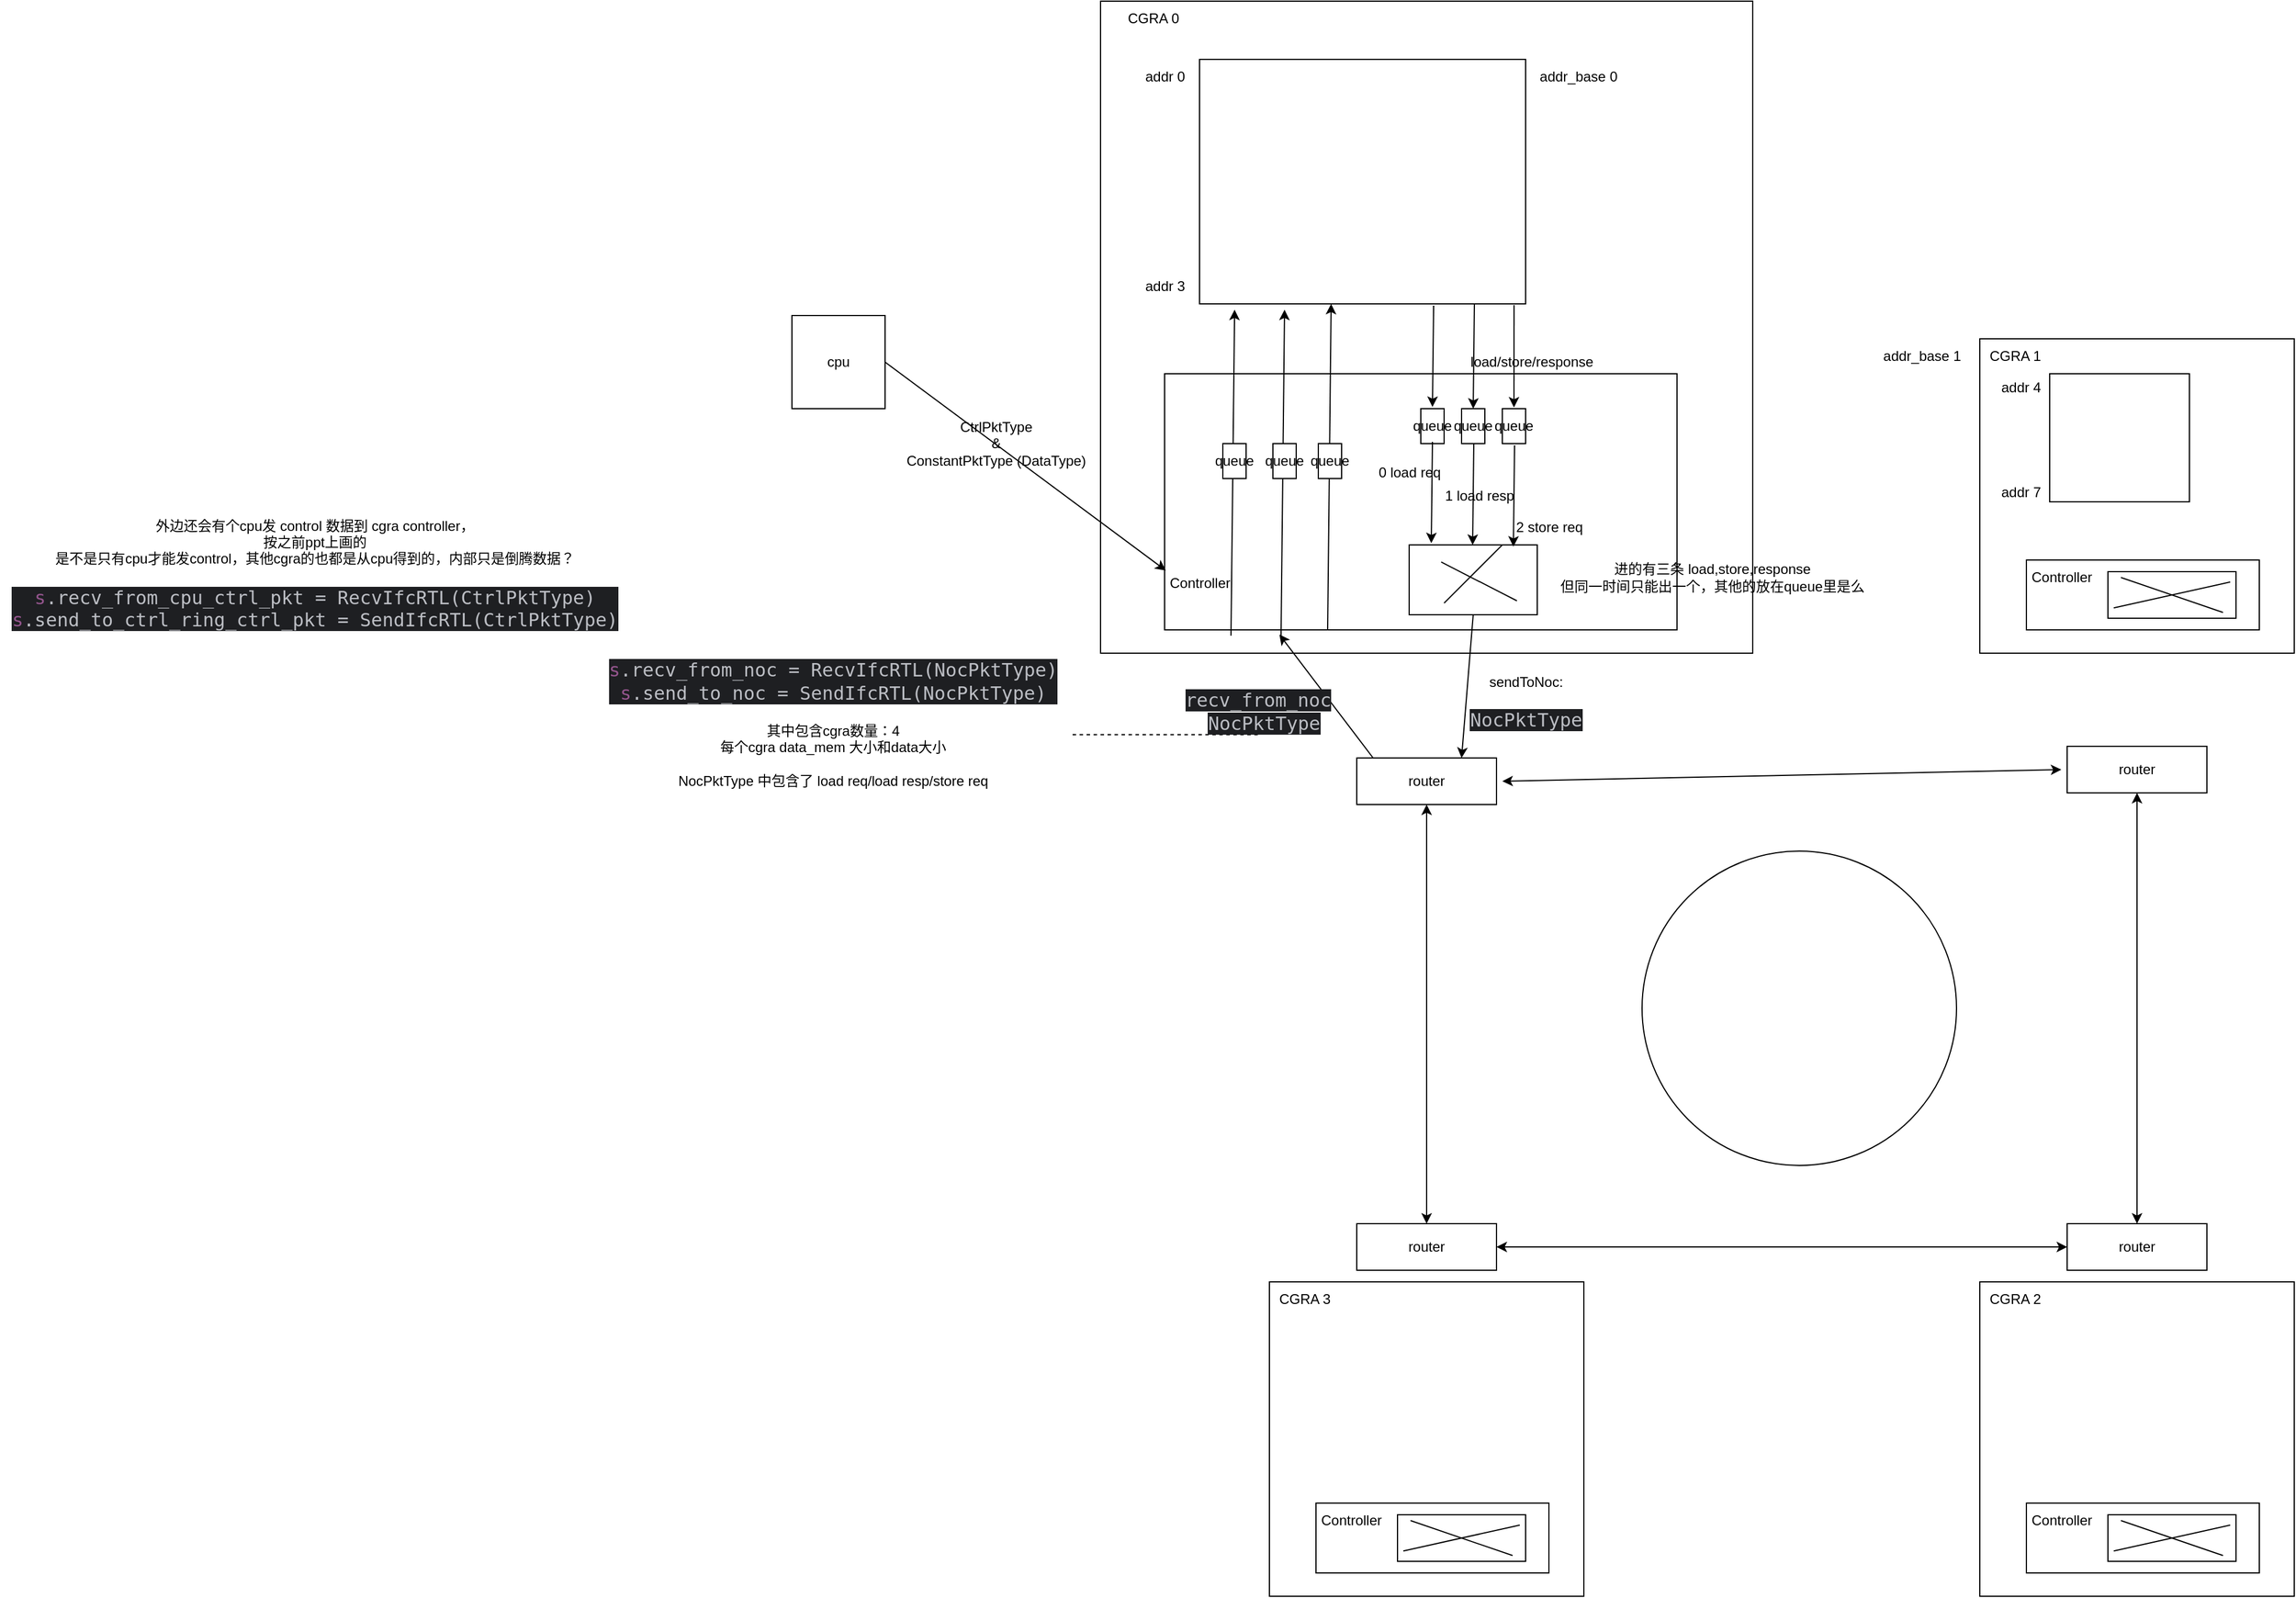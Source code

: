 <mxfile version="26.0.3" pages="2">
  <diagram name="controller" id="VpWSvW2l7L_-CEzoaIcI">
    <mxGraphModel dx="2846" dy="1852" grid="1" gridSize="10" guides="1" tooltips="1" connect="1" arrows="1" fold="1" page="1" pageScale="1" pageWidth="850" pageHeight="1100" math="0" shadow="0">
      <root>
        <mxCell id="0" />
        <mxCell id="1" parent="0" />
        <mxCell id="fYQnpqD2fFowSUXN5NI7-50" value="" style="rounded=0;whiteSpace=wrap;html=1;" parent="1" vertex="1">
          <mxGeometry x="-115" y="-310" width="560" height="560" as="geometry" />
        </mxCell>
        <mxCell id="fYQnpqD2fFowSUXN5NI7-2" value="" style="ellipse;whiteSpace=wrap;html=1;aspect=fixed;" parent="1" vertex="1">
          <mxGeometry x="350" y="420" width="270" height="270" as="geometry" />
        </mxCell>
        <mxCell id="fYQnpqD2fFowSUXN5NI7-4" value="" style="rounded=0;whiteSpace=wrap;html=1;movable=1;resizable=1;rotatable=1;deletable=1;editable=1;locked=0;connectable=1;" parent="1" vertex="1">
          <mxGeometry x="-60" y="10" width="440" height="220" as="geometry" />
        </mxCell>
        <mxCell id="fYQnpqD2fFowSUXN5NI7-5" value="CGRA 0" style="text;html=1;align=center;verticalAlign=middle;resizable=0;points=[];autosize=1;strokeColor=none;fillColor=none;" parent="1" vertex="1">
          <mxGeometry x="-105" y="-310" width="70" height="30" as="geometry" />
        </mxCell>
        <mxCell id="fYQnpqD2fFowSUXN5NI7-6" value="&lt;div&gt;Controller&lt;/div&gt;" style="text;html=1;align=center;verticalAlign=middle;resizable=0;points=[];autosize=1;strokeColor=none;fillColor=none;" parent="1" vertex="1">
          <mxGeometry x="-70" y="175" width="80" height="30" as="geometry" />
        </mxCell>
        <mxCell id="fYQnpqD2fFowSUXN5NI7-11" value="" style="whiteSpace=wrap;html=1;aspect=fixed;" parent="1" vertex="1">
          <mxGeometry x="640" y="-20" width="270" height="270" as="geometry" />
        </mxCell>
        <mxCell id="fYQnpqD2fFowSUXN5NI7-12" value="" style="rounded=0;whiteSpace=wrap;html=1;" parent="1" vertex="1">
          <mxGeometry x="680" y="170" width="200" height="60" as="geometry" />
        </mxCell>
        <mxCell id="fYQnpqD2fFowSUXN5NI7-13" value="CGRA 1" style="text;html=1;align=center;verticalAlign=middle;resizable=0;points=[];autosize=1;strokeColor=none;fillColor=none;" parent="1" vertex="1">
          <mxGeometry x="635" y="-20" width="70" height="30" as="geometry" />
        </mxCell>
        <mxCell id="fYQnpqD2fFowSUXN5NI7-14" value="&lt;div&gt;Controller&lt;/div&gt;" style="text;html=1;align=center;verticalAlign=middle;resizable=0;points=[];autosize=1;strokeColor=none;fillColor=none;" parent="1" vertex="1">
          <mxGeometry x="670" y="170" width="80" height="30" as="geometry" />
        </mxCell>
        <mxCell id="fYQnpqD2fFowSUXN5NI7-15" value="" style="rounded=0;whiteSpace=wrap;html=1;" parent="1" vertex="1">
          <mxGeometry x="750" y="180" width="110" height="40" as="geometry" />
        </mxCell>
        <mxCell id="fYQnpqD2fFowSUXN5NI7-16" value="" style="endArrow=none;html=1;rounded=0;" parent="1" edge="1">
          <mxGeometry width="50" height="50" relative="1" as="geometry">
            <mxPoint x="755" y="211.11" as="sourcePoint" />
            <mxPoint x="855" y="188.888" as="targetPoint" />
            <Array as="points">
              <mxPoint x="845" y="191.11" />
            </Array>
          </mxGeometry>
        </mxCell>
        <mxCell id="fYQnpqD2fFowSUXN5NI7-17" value="" style="endArrow=none;html=1;rounded=0;exitX=0.909;exitY=1;exitDx=0;exitDy=0;exitPerimeter=0;" parent="1" edge="1">
          <mxGeometry width="50" height="50" relative="1" as="geometry">
            <mxPoint x="848.81" y="215" as="sourcePoint" />
            <mxPoint x="761.188" y="185" as="targetPoint" />
          </mxGeometry>
        </mxCell>
        <mxCell id="fYQnpqD2fFowSUXN5NI7-18" value="" style="whiteSpace=wrap;html=1;aspect=fixed;" parent="1" vertex="1">
          <mxGeometry x="30" y="790" width="270" height="270" as="geometry" />
        </mxCell>
        <mxCell id="fYQnpqD2fFowSUXN5NI7-19" value="" style="rounded=0;whiteSpace=wrap;html=1;" parent="1" vertex="1">
          <mxGeometry x="70" y="980" width="200" height="60" as="geometry" />
        </mxCell>
        <mxCell id="fYQnpqD2fFowSUXN5NI7-20" value="CGRA 3" style="text;html=1;align=center;verticalAlign=middle;resizable=0;points=[];autosize=1;strokeColor=none;fillColor=none;" parent="1" vertex="1">
          <mxGeometry x="25" y="790" width="70" height="30" as="geometry" />
        </mxCell>
        <mxCell id="fYQnpqD2fFowSUXN5NI7-21" value="&lt;div&gt;Controller&lt;/div&gt;" style="text;html=1;align=center;verticalAlign=middle;resizable=0;points=[];autosize=1;strokeColor=none;fillColor=none;" parent="1" vertex="1">
          <mxGeometry x="60" y="980" width="80" height="30" as="geometry" />
        </mxCell>
        <mxCell id="fYQnpqD2fFowSUXN5NI7-22" value="" style="rounded=0;whiteSpace=wrap;html=1;" parent="1" vertex="1">
          <mxGeometry x="140" y="990" width="110" height="40" as="geometry" />
        </mxCell>
        <mxCell id="fYQnpqD2fFowSUXN5NI7-23" value="" style="endArrow=none;html=1;rounded=0;" parent="1" edge="1">
          <mxGeometry width="50" height="50" relative="1" as="geometry">
            <mxPoint x="145" y="1021.11" as="sourcePoint" />
            <mxPoint x="245" y="998.888" as="targetPoint" />
            <Array as="points">
              <mxPoint x="235" y="1001.11" />
            </Array>
          </mxGeometry>
        </mxCell>
        <mxCell id="fYQnpqD2fFowSUXN5NI7-24" value="" style="endArrow=none;html=1;rounded=0;exitX=0.909;exitY=1;exitDx=0;exitDy=0;exitPerimeter=0;" parent="1" edge="1">
          <mxGeometry width="50" height="50" relative="1" as="geometry">
            <mxPoint x="238.81" y="1025" as="sourcePoint" />
            <mxPoint x="151.188" y="995" as="targetPoint" />
          </mxGeometry>
        </mxCell>
        <mxCell id="fYQnpqD2fFowSUXN5NI7-25" value="" style="whiteSpace=wrap;html=1;aspect=fixed;" parent="1" vertex="1">
          <mxGeometry x="640" y="790" width="270" height="270" as="geometry" />
        </mxCell>
        <mxCell id="fYQnpqD2fFowSUXN5NI7-26" value="" style="rounded=0;whiteSpace=wrap;html=1;" parent="1" vertex="1">
          <mxGeometry x="680" y="980" width="200" height="60" as="geometry" />
        </mxCell>
        <mxCell id="fYQnpqD2fFowSUXN5NI7-27" value="CGRA 2" style="text;html=1;align=center;verticalAlign=middle;resizable=0;points=[];autosize=1;strokeColor=none;fillColor=none;" parent="1" vertex="1">
          <mxGeometry x="635" y="790" width="70" height="30" as="geometry" />
        </mxCell>
        <mxCell id="fYQnpqD2fFowSUXN5NI7-28" value="&lt;div&gt;Controller&lt;/div&gt;" style="text;html=1;align=center;verticalAlign=middle;resizable=0;points=[];autosize=1;strokeColor=none;fillColor=none;" parent="1" vertex="1">
          <mxGeometry x="670" y="980" width="80" height="30" as="geometry" />
        </mxCell>
        <mxCell id="fYQnpqD2fFowSUXN5NI7-29" value="" style="rounded=0;whiteSpace=wrap;html=1;" parent="1" vertex="1">
          <mxGeometry x="750" y="990" width="110" height="40" as="geometry" />
        </mxCell>
        <mxCell id="fYQnpqD2fFowSUXN5NI7-30" value="" style="endArrow=none;html=1;rounded=0;" parent="1" edge="1">
          <mxGeometry width="50" height="50" relative="1" as="geometry">
            <mxPoint x="755" y="1021.11" as="sourcePoint" />
            <mxPoint x="855" y="998.888" as="targetPoint" />
            <Array as="points">
              <mxPoint x="845" y="1001.11" />
            </Array>
          </mxGeometry>
        </mxCell>
        <mxCell id="fYQnpqD2fFowSUXN5NI7-31" value="" style="endArrow=none;html=1;rounded=0;exitX=0.909;exitY=1;exitDx=0;exitDy=0;exitPerimeter=0;" parent="1" edge="1">
          <mxGeometry width="50" height="50" relative="1" as="geometry">
            <mxPoint x="848.81" y="1025" as="sourcePoint" />
            <mxPoint x="761.188" y="995" as="targetPoint" />
          </mxGeometry>
        </mxCell>
        <mxCell id="fYQnpqD2fFowSUXN5NI7-32" value="router" style="rounded=0;whiteSpace=wrap;html=1;" parent="1" vertex="1">
          <mxGeometry x="105" y="340" width="120" height="40" as="geometry" />
        </mxCell>
        <mxCell id="fYQnpqD2fFowSUXN5NI7-33" value="router" style="rounded=0;whiteSpace=wrap;html=1;" parent="1" vertex="1">
          <mxGeometry x="105" y="740" width="120" height="40" as="geometry" />
        </mxCell>
        <mxCell id="fYQnpqD2fFowSUXN5NI7-34" value="router" style="rounded=0;whiteSpace=wrap;html=1;" parent="1" vertex="1">
          <mxGeometry x="715" y="330" width="120" height="40" as="geometry" />
        </mxCell>
        <mxCell id="fYQnpqD2fFowSUXN5NI7-35" value="router" style="rounded=0;whiteSpace=wrap;html=1;" parent="1" vertex="1">
          <mxGeometry x="715" y="740" width="120" height="40" as="geometry" />
        </mxCell>
        <mxCell id="fYQnpqD2fFowSUXN5NI7-38" value="" style="endArrow=classic;startArrow=classic;html=1;rounded=0;" parent="1" edge="1">
          <mxGeometry width="50" height="50" relative="1" as="geometry">
            <mxPoint x="230" y="360" as="sourcePoint" />
            <mxPoint x="710" y="350" as="targetPoint" />
          </mxGeometry>
        </mxCell>
        <mxCell id="fYQnpqD2fFowSUXN5NI7-39" value="" style="endArrow=classic;startArrow=classic;html=1;rounded=0;exitX=0.5;exitY=1;exitDx=0;exitDy=0;entryX=0.5;entryY=0;entryDx=0;entryDy=0;" parent="1" source="fYQnpqD2fFowSUXN5NI7-34" target="fYQnpqD2fFowSUXN5NI7-35" edge="1">
          <mxGeometry width="50" height="50" relative="1" as="geometry">
            <mxPoint x="400" y="450" as="sourcePoint" />
            <mxPoint x="450" y="400" as="targetPoint" />
          </mxGeometry>
        </mxCell>
        <mxCell id="fYQnpqD2fFowSUXN5NI7-40" value="" style="endArrow=classic;startArrow=classic;html=1;rounded=0;exitX=1;exitY=0.5;exitDx=0;exitDy=0;entryX=0;entryY=0.5;entryDx=0;entryDy=0;" parent="1" source="fYQnpqD2fFowSUXN5NI7-33" target="fYQnpqD2fFowSUXN5NI7-35" edge="1">
          <mxGeometry width="50" height="50" relative="1" as="geometry">
            <mxPoint x="785" y="670" as="sourcePoint" />
            <mxPoint x="785" y="750" as="targetPoint" />
          </mxGeometry>
        </mxCell>
        <mxCell id="fYQnpqD2fFowSUXN5NI7-41" value="" style="endArrow=classic;startArrow=classic;html=1;rounded=0;exitX=0.5;exitY=1;exitDx=0;exitDy=0;entryX=0.5;entryY=0;entryDx=0;entryDy=0;" parent="1" source="fYQnpqD2fFowSUXN5NI7-32" target="fYQnpqD2fFowSUXN5NI7-33" edge="1">
          <mxGeometry width="50" height="50" relative="1" as="geometry">
            <mxPoint x="795" y="390" as="sourcePoint" />
            <mxPoint x="795" y="470" as="targetPoint" />
          </mxGeometry>
        </mxCell>
        <mxCell id="fYQnpqD2fFowSUXN5NI7-43" value="" style="endArrow=none;dashed=1;html=1;rounded=0;" parent="1" edge="1">
          <mxGeometry width="50" height="50" relative="1" as="geometry">
            <mxPoint x="20" y="320" as="sourcePoint" />
            <mxPoint x="-140" y="320" as="targetPoint" />
          </mxGeometry>
        </mxCell>
        <mxCell id="fYQnpqD2fFowSUXN5NI7-44" value="&lt;div&gt;&lt;div style=&quot;background-color: rgb(30, 31, 34); color: rgb(188, 190, 196);&quot;&gt;&lt;pre style=&quot;font-family:&#39;JetBrains Mono&#39;,monospace;font-size:12.0pt;&quot;&gt;&lt;span style=&quot;color: rgb(148, 85, 141);&quot;&gt;s&lt;/span&gt;.recv_from_noc = RecvIfcRTL(NocPktType)&lt;br&gt;&lt;span style=&quot;color: rgb(148, 85, 141);&quot;&gt;s&lt;/span&gt;.send_to_noc = SendIfcRTL(NocPktType)&lt;/pre&gt;&lt;/div&gt;&lt;/div&gt;&lt;div&gt;其中包含cgra数量：4&lt;/div&gt;&lt;div&gt;每个cgra data_mem 大小和data大小&lt;/div&gt;&lt;div&gt;&lt;br&gt;&lt;/div&gt;&lt;div&gt;NocPktType 中包含了 load req/load resp/store req&lt;br&gt;&lt;/div&gt;&lt;div&gt;&lt;br&gt;&lt;/div&gt;" style="text;html=1;align=center;verticalAlign=middle;resizable=0;points=[];autosize=1;strokeColor=none;fillColor=none;" parent="1" vertex="1">
          <mxGeometry x="-550" y="230" width="410" height="160" as="geometry" />
        </mxCell>
        <mxCell id="fYQnpqD2fFowSUXN5NI7-45" value="cpu" style="whiteSpace=wrap;html=1;aspect=fixed;" parent="1" vertex="1">
          <mxGeometry x="-380" y="-40" width="80" height="80" as="geometry" />
        </mxCell>
        <mxCell id="fYQnpqD2fFowSUXN5NI7-46" value="" style="endArrow=classic;html=1;rounded=0;exitX=1;exitY=0.5;exitDx=0;exitDy=0;entryX=0.138;entryY=0.133;entryDx=0;entryDy=0;entryPerimeter=0;" parent="1" source="fYQnpqD2fFowSUXN5NI7-45" target="fYQnpqD2fFowSUXN5NI7-6" edge="1">
          <mxGeometry width="50" height="50" relative="1" as="geometry">
            <mxPoint x="-140" y="290" as="sourcePoint" />
            <mxPoint x="-90" y="240" as="targetPoint" />
          </mxGeometry>
        </mxCell>
        <mxCell id="fYQnpqD2fFowSUXN5NI7-47" value="&lt;div&gt;外边还会有个cpu发 control 数据到 cgra controller，&lt;/div&gt;&lt;div&gt;按之前ppt上画的&lt;/div&gt;&lt;div&gt;是不是只有cpu才能发control，其他cgra的也都是从cpu得到的，内部只是倒腾数据？&lt;br&gt;&lt;/div&gt;&lt;div&gt;&lt;div style=&quot;background-color: rgb(30, 31, 34); color: rgb(188, 190, 196);&quot;&gt;&lt;pre style=&quot;font-family:&#39;JetBrains Mono&#39;,monospace;font-size:12.0pt;&quot;&gt;&lt;span style=&quot;color: rgb(148, 85, 141);&quot;&gt;s&lt;/span&gt;.recv_from_cpu_ctrl_pkt = RecvIfcRTL(CtrlPktType)&lt;br&gt;&lt;span style=&quot;color: rgb(148, 85, 141);&quot;&gt;s&lt;/span&gt;.send_to_ctrl_ring_ctrl_pkt = SendIfcRTL(CtrlPktType)&lt;/pre&gt;&lt;/div&gt;&lt;/div&gt;&lt;div&gt;&lt;br&gt;&lt;/div&gt;" style="text;html=1;align=center;verticalAlign=middle;resizable=0;points=[];autosize=1;strokeColor=none;fillColor=none;" parent="1" vertex="1">
          <mxGeometry x="-1060" y="127" width="540" height="140" as="geometry" />
        </mxCell>
        <mxCell id="fYQnpqD2fFowSUXN5NI7-49" value="" style="rounded=0;whiteSpace=wrap;html=1;" parent="1" vertex="1">
          <mxGeometry x="-30" y="-260" width="280" height="210" as="geometry" />
        </mxCell>
        <mxCell id="fYQnpqD2fFowSUXN5NI7-56" value="" style="endArrow=classic;html=1;rounded=0;exitX=0.468;exitY=1.014;exitDx=0;exitDy=0;exitPerimeter=0;" parent="1" edge="1">
          <mxGeometry width="50" height="50" relative="1" as="geometry">
            <mxPoint x="206" y="-50" as="sourcePoint" />
            <mxPoint x="205" y="40" as="targetPoint" />
          </mxGeometry>
        </mxCell>
        <mxCell id="fYQnpqD2fFowSUXN5NI7-57" value="" style="endArrow=classic;html=1;rounded=0;exitX=0.468;exitY=1.014;exitDx=0;exitDy=0;exitPerimeter=0;" parent="1" edge="1">
          <mxGeometry width="50" height="50" relative="1" as="geometry">
            <mxPoint x="240.06" y="-49" as="sourcePoint" />
            <mxPoint x="240" y="39" as="targetPoint" />
          </mxGeometry>
        </mxCell>
        <mxCell id="fYQnpqD2fFowSUXN5NI7-58" value="&lt;div&gt;load/store/response&lt;/div&gt;" style="text;html=1;align=center;verticalAlign=middle;resizable=0;points=[];autosize=1;strokeColor=none;fillColor=none;" parent="1" vertex="1">
          <mxGeometry x="190" y="-15" width="130" height="30" as="geometry" />
        </mxCell>
        <mxCell id="fYQnpqD2fFowSUXN5NI7-59" value="" style="endArrow=classic;html=1;rounded=0;exitX=0.468;exitY=1.014;exitDx=0;exitDy=0;exitPerimeter=0;strokeColor=default;" parent="1" edge="1">
          <mxGeometry width="50" height="50" relative="1" as="geometry">
            <mxPoint x="171" y="-48.5" as="sourcePoint" />
            <mxPoint x="170" y="38.5" as="targetPoint" />
          </mxGeometry>
        </mxCell>
        <mxCell id="fYQnpqD2fFowSUXN5NI7-67" value="queue" style="rounded=0;whiteSpace=wrap;html=1;" parent="1" vertex="1">
          <mxGeometry x="160" y="40" width="20" height="30" as="geometry" />
        </mxCell>
        <mxCell id="fYQnpqD2fFowSUXN5NI7-68" value="queue" style="rounded=0;whiteSpace=wrap;html=1;" parent="1" vertex="1">
          <mxGeometry x="195" y="40" width="20" height="30" as="geometry" />
        </mxCell>
        <mxCell id="fYQnpqD2fFowSUXN5NI7-69" value="queue" style="rounded=0;whiteSpace=wrap;html=1;" parent="1" vertex="1">
          <mxGeometry x="230" y="40" width="20" height="30" as="geometry" />
        </mxCell>
        <mxCell id="fYQnpqD2fFowSUXN5NI7-73" value="" style="endArrow=classic;html=1;rounded=0;exitX=0.5;exitY=1;exitDx=0;exitDy=0;entryX=0.75;entryY=0;entryDx=0;entryDy=0;" parent="1" source="fYQnpqD2fFowSUXN5NI7-8" target="fYQnpqD2fFowSUXN5NI7-32" edge="1">
          <mxGeometry width="50" height="50" relative="1" as="geometry">
            <mxPoint x="179" y="169" as="sourcePoint" />
            <mxPoint x="212" y="169" as="targetPoint" />
          </mxGeometry>
        </mxCell>
        <mxCell id="fYQnpqD2fFowSUXN5NI7-74" value="&lt;div&gt;进的有三条 load,store,response&lt;/div&gt;&lt;div&gt;但同一时间只能出一个，其他的放在queue里是么&lt;/div&gt;" style="text;html=1;align=center;verticalAlign=middle;resizable=0;points=[];autosize=1;strokeColor=none;fillColor=none;" parent="1" vertex="1">
          <mxGeometry x="270" y="165" width="280" height="40" as="geometry" />
        </mxCell>
        <mxCell id="fYQnpqD2fFowSUXN5NI7-75" value="addr 0" style="text;html=1;align=center;verticalAlign=middle;resizable=0;points=[];autosize=1;strokeColor=none;fillColor=none;" parent="1" vertex="1">
          <mxGeometry x="-90" y="-260" width="60" height="30" as="geometry" />
        </mxCell>
        <mxCell id="fYQnpqD2fFowSUXN5NI7-76" value="addr 3" style="text;html=1;align=center;verticalAlign=middle;resizable=0;points=[];autosize=1;strokeColor=none;fillColor=none;" parent="1" vertex="1">
          <mxGeometry x="-90" y="-80" width="60" height="30" as="geometry" />
        </mxCell>
        <mxCell id="fYQnpqD2fFowSUXN5NI7-77" value="" style="rounded=0;whiteSpace=wrap;html=1;" parent="1" vertex="1">
          <mxGeometry x="700" y="10" width="120" height="110" as="geometry" />
        </mxCell>
        <mxCell id="fYQnpqD2fFowSUXN5NI7-78" value="addr 4" style="text;html=1;align=center;verticalAlign=middle;resizable=0;points=[];autosize=1;strokeColor=none;fillColor=none;" parent="1" vertex="1">
          <mxGeometry x="645" y="7" width="60" height="30" as="geometry" />
        </mxCell>
        <mxCell id="fYQnpqD2fFowSUXN5NI7-79" value="addr 7" style="text;html=1;align=center;verticalAlign=middle;resizable=0;points=[];autosize=1;strokeColor=none;fillColor=none;" parent="1" vertex="1">
          <mxGeometry x="645" y="97" width="60" height="30" as="geometry" />
        </mxCell>
        <mxCell id="fYQnpqD2fFowSUXN5NI7-80" value="addr_base 0" style="text;html=1;align=center;verticalAlign=middle;resizable=0;points=[];autosize=1;strokeColor=none;fillColor=none;" parent="1" vertex="1">
          <mxGeometry x="250" y="-260" width="90" height="30" as="geometry" />
        </mxCell>
        <mxCell id="fYQnpqD2fFowSUXN5NI7-81" value="addr_base 1" style="text;html=1;align=center;verticalAlign=middle;resizable=0;points=[];autosize=1;strokeColor=none;fillColor=none;" parent="1" vertex="1">
          <mxGeometry x="545" y="-20" width="90" height="30" as="geometry" />
        </mxCell>
        <mxCell id="fYQnpqD2fFowSUXN5NI7-82" value="0 load req" style="text;html=1;align=center;verticalAlign=middle;resizable=0;points=[];autosize=1;strokeColor=none;fillColor=none;" parent="1" vertex="1">
          <mxGeometry x="110" y="80" width="80" height="30" as="geometry" />
        </mxCell>
        <mxCell id="fYQnpqD2fFowSUXN5NI7-83" value="&lt;div&gt;1 load resp&lt;/div&gt;" style="text;html=1;align=center;verticalAlign=middle;resizable=0;points=[];autosize=1;strokeColor=none;fillColor=none;" parent="1" vertex="1">
          <mxGeometry x="170" y="100" width="80" height="30" as="geometry" />
        </mxCell>
        <mxCell id="fYQnpqD2fFowSUXN5NI7-84" value="2 store req" style="text;html=1;align=center;verticalAlign=middle;resizable=0;points=[];autosize=1;strokeColor=none;fillColor=none;" parent="1" vertex="1">
          <mxGeometry x="230" y="127" width="80" height="30" as="geometry" />
        </mxCell>
        <mxCell id="fYQnpqD2fFowSUXN5NI7-8" value="" style="rounded=0;whiteSpace=wrap;html=1;" parent="1" vertex="1">
          <mxGeometry x="150" y="157" width="110" height="60" as="geometry" />
        </mxCell>
        <mxCell id="fYQnpqD2fFowSUXN5NI7-88" value="" style="endArrow=none;html=1;rounded=0;" parent="1" edge="1">
          <mxGeometry width="50" height="50" relative="1" as="geometry">
            <mxPoint x="180" y="207" as="sourcePoint" />
            <mxPoint x="230" y="157" as="targetPoint" />
          </mxGeometry>
        </mxCell>
        <mxCell id="fYQnpqD2fFowSUXN5NI7-89" value="" style="endArrow=none;html=1;rounded=0;" parent="1" edge="1">
          <mxGeometry width="50" height="50" relative="1" as="geometry">
            <mxPoint x="177.5" y="171.74" as="sourcePoint" />
            <mxPoint x="242.5" y="204.996" as="targetPoint" />
          </mxGeometry>
        </mxCell>
        <mxCell id="fYQnpqD2fFowSUXN5NI7-92" value="" style="endArrow=classic;html=1;rounded=0;exitX=0.117;exitY=0;exitDx=0;exitDy=0;exitPerimeter=0;entryX=0.224;entryY=1.018;entryDx=0;entryDy=0;entryPerimeter=0;" parent="1" source="fYQnpqD2fFowSUXN5NI7-32" target="fYQnpqD2fFowSUXN5NI7-4" edge="1">
          <mxGeometry width="50" height="50" relative="1" as="geometry">
            <mxPoint x="380" y="80" as="sourcePoint" />
            <mxPoint x="430" y="30" as="targetPoint" />
          </mxGeometry>
        </mxCell>
        <mxCell id="fYQnpqD2fFowSUXN5NI7-93" value="" style="endArrow=classic;html=1;rounded=0;exitX=0.468;exitY=1.014;exitDx=0;exitDy=0;exitPerimeter=0;strokeColor=default;" parent="1" edge="1">
          <mxGeometry width="50" height="50" relative="1" as="geometry">
            <mxPoint x="170" y="68.5" as="sourcePoint" />
            <mxPoint x="169" y="155.5" as="targetPoint" />
          </mxGeometry>
        </mxCell>
        <mxCell id="fYQnpqD2fFowSUXN5NI7-94" value="" style="endArrow=classic;html=1;rounded=0;exitX=0.468;exitY=1.014;exitDx=0;exitDy=0;exitPerimeter=0;strokeColor=default;" parent="1" edge="1">
          <mxGeometry width="50" height="50" relative="1" as="geometry">
            <mxPoint x="205.5" y="70" as="sourcePoint" />
            <mxPoint x="204.5" y="157" as="targetPoint" />
          </mxGeometry>
        </mxCell>
        <mxCell id="fYQnpqD2fFowSUXN5NI7-95" value="" style="endArrow=classic;html=1;rounded=0;exitX=0.468;exitY=1.014;exitDx=0;exitDy=0;exitPerimeter=0;strokeColor=default;" parent="1" edge="1">
          <mxGeometry width="50" height="50" relative="1" as="geometry">
            <mxPoint x="240.5" y="71.5" as="sourcePoint" />
            <mxPoint x="239.5" y="158.5" as="targetPoint" />
          </mxGeometry>
        </mxCell>
        <mxCell id="fYQnpqD2fFowSUXN5NI7-96" value="" style="endArrow=classic;html=1;rounded=0;entryX=0.154;entryY=1;entryDx=0;entryDy=0;entryPerimeter=0;" parent="1" edge="1">
          <mxGeometry width="50" height="50" relative="1" as="geometry">
            <mxPoint x="-3" y="235" as="sourcePoint" />
            <mxPoint x="0.12" y="-45" as="targetPoint" />
          </mxGeometry>
        </mxCell>
        <mxCell id="fYQnpqD2fFowSUXN5NI7-97" value="" style="endArrow=classic;html=1;rounded=0;entryX=0.154;entryY=1;entryDx=0;entryDy=0;entryPerimeter=0;" parent="1" edge="1">
          <mxGeometry width="50" height="50" relative="1" as="geometry">
            <mxPoint x="40" y="235" as="sourcePoint" />
            <mxPoint x="43" y="-45" as="targetPoint" />
          </mxGeometry>
        </mxCell>
        <mxCell id="fYQnpqD2fFowSUXN5NI7-98" value="" style="endArrow=classic;html=1;rounded=0;entryX=0.154;entryY=1;entryDx=0;entryDy=0;entryPerimeter=0;" parent="1" edge="1">
          <mxGeometry width="50" height="50" relative="1" as="geometry">
            <mxPoint x="80" y="230" as="sourcePoint" />
            <mxPoint x="83" y="-50" as="targetPoint" />
          </mxGeometry>
        </mxCell>
        <mxCell id="fYQnpqD2fFowSUXN5NI7-99" value="queue" style="rounded=0;whiteSpace=wrap;html=1;" parent="1" vertex="1">
          <mxGeometry x="-10" y="70" width="20" height="30" as="geometry" />
        </mxCell>
        <mxCell id="fYQnpqD2fFowSUXN5NI7-100" value="queue" style="rounded=0;whiteSpace=wrap;html=1;" parent="1" vertex="1">
          <mxGeometry x="33" y="70" width="20" height="30" as="geometry" />
        </mxCell>
        <mxCell id="fYQnpqD2fFowSUXN5NI7-101" value="queue" style="rounded=0;whiteSpace=wrap;html=1;" parent="1" vertex="1">
          <mxGeometry x="72" y="70" width="20" height="30" as="geometry" />
        </mxCell>
        <mxCell id="fYQnpqD2fFowSUXN5NI7-105" value="&lt;div style=&quot;background-color:#1e1f22;color:#bcbec4&quot;&gt;&lt;pre style=&quot;font-family:&#39;JetBrains Mono&#39;,monospace;font-size:12.0pt;&quot;&gt;NocPktType&lt;/pre&gt;&lt;/div&gt;" style="text;html=1;align=center;verticalAlign=middle;resizable=0;points=[];autosize=1;strokeColor=none;fillColor=none;" parent="1" vertex="1">
          <mxGeometry x="-35" y="280" width="120" height="60" as="geometry" />
        </mxCell>
        <mxCell id="fYQnpqD2fFowSUXN5NI7-107" value="sendToNoc: &lt;br&gt;&lt;div style=&quot;background-color:#1e1f22;color:#bcbec4&quot;&gt;&lt;pre style=&quot;font-family:&#39;JetBrains Mono&#39;,monospace;font-size:12.0pt;&quot;&gt;NocPktType&lt;/pre&gt;&lt;/div&gt;" style="text;html=1;align=center;verticalAlign=middle;resizable=0;points=[];autosize=1;strokeColor=none;fillColor=none;" parent="1" vertex="1">
          <mxGeometry x="190" y="260" width="120" height="80" as="geometry" />
        </mxCell>
        <mxCell id="fYQnpqD2fFowSUXN5NI7-108" value="&lt;div style=&quot;background-color:#1e1f22;color:#bcbec4&quot;&gt;&lt;pre style=&quot;font-family:&#39;JetBrains Mono&#39;,monospace;font-size:12.0pt;&quot;&gt;recv_from_noc&lt;/pre&gt;&lt;/div&gt;" style="text;html=1;align=center;verticalAlign=middle;resizable=0;points=[];autosize=1;strokeColor=none;fillColor=none;" parent="1" vertex="1">
          <mxGeometry x="-55" y="260" width="150" height="60" as="geometry" />
        </mxCell>
        <mxCell id="fYQnpqD2fFowSUXN5NI7-109" value="&lt;div&gt;CtrlPktType&lt;/div&gt;&lt;div&gt;&amp;amp;&lt;/div&gt;&lt;div&gt;ConstantPktType (DataType)&lt;br&gt;&lt;/div&gt;" style="text;html=1;align=center;verticalAlign=middle;resizable=0;points=[];autosize=1;strokeColor=none;fillColor=none;" parent="1" vertex="1">
          <mxGeometry x="-295" y="40" width="180" height="60" as="geometry" />
        </mxCell>
      </root>
    </mxGraphModel>
  </diagram>
  <diagram id="EIabaTm7JK2eLLCcdvN5" name="ConstQueueDynamicRTL">
    <mxGraphModel dx="1996" dy="752" grid="1" gridSize="10" guides="1" tooltips="1" connect="1" arrows="1" fold="1" page="1" pageScale="1" pageWidth="850" pageHeight="1100" math="0" shadow="0">
      <root>
        <mxCell id="0" />
        <mxCell id="1" parent="0" />
        <mxCell id="i7QxL7ZvuS4xsikrPLBf-1" value="" style="rounded=1;whiteSpace=wrap;html=1;" vertex="1" parent="1">
          <mxGeometry x="105" y="130" width="335" height="260" as="geometry" />
        </mxCell>
        <mxCell id="i7QxL7ZvuS4xsikrPLBf-2" value="ConstQueueDynamicRTL structure" style="text;html=1;align=center;verticalAlign=middle;resizable=0;points=[];autosize=1;strokeColor=none;fillColor=none;fontStyle=1" vertex="1" parent="1">
          <mxGeometry x="167.5" y="80" width="210" height="30" as="geometry" />
        </mxCell>
        <mxCell id="i7QxL7ZvuS4xsikrPLBf-3" style="edgeStyle=orthogonalEdgeStyle;rounded=0;orthogonalLoop=1;jettySize=auto;html=1;exitX=0.5;exitY=1;exitDx=0;exitDy=0;" edge="1" parent="1" source="i7QxL7ZvuS4xsikrPLBf-1" target="i7QxL7ZvuS4xsikrPLBf-1">
          <mxGeometry relative="1" as="geometry" />
        </mxCell>
        <mxCell id="i7QxL7ZvuS4xsikrPLBf-4" value="" style="edgeStyle=none;orthogonalLoop=1;jettySize=auto;html=1;rounded=0;" edge="1" parent="1">
          <mxGeometry width="100" relative="1" as="geometry">
            <mxPoint x="5" y="224.5" as="sourcePoint" />
            <mxPoint x="105" y="224.5" as="targetPoint" />
            <Array as="points" />
          </mxGeometry>
        </mxCell>
        <mxCell id="i7QxL7ZvuS4xsikrPLBf-5" value="write port" style="text;html=1;align=center;verticalAlign=middle;resizable=0;points=[];autosize=1;strokeColor=none;fillColor=none;" vertex="1" parent="1">
          <mxGeometry x="20" y="190" width="70" height="30" as="geometry" />
        </mxCell>
        <mxCell id="i7QxL7ZvuS4xsikrPLBf-6" value="read port" style="text;html=1;align=center;verticalAlign=middle;resizable=0;points=[];autosize=1;strokeColor=none;fillColor=none;" vertex="1" parent="1">
          <mxGeometry x="450" y="190" width="70" height="30" as="geometry" />
        </mxCell>
        <mxCell id="i7QxL7ZvuS4xsikrPLBf-7" value="" style="edgeStyle=none;orthogonalLoop=1;jettySize=auto;html=1;rounded=0;" edge="1" parent="1">
          <mxGeometry width="100" relative="1" as="geometry">
            <mxPoint x="440" y="224.5" as="sourcePoint" />
            <mxPoint x="540" y="224.5" as="targetPoint" />
            <Array as="points" />
          </mxGeometry>
        </mxCell>
        <mxCell id="i7QxL7ZvuS4xsikrPLBf-8" value="reg 0" style="rounded=0;whiteSpace=wrap;html=1;" vertex="1" parent="1">
          <mxGeometry x="150" y="155" width="60" height="125" as="geometry" />
        </mxCell>
        <mxCell id="i7QxL7ZvuS4xsikrPLBf-9" value="reg 1" style="rounded=0;whiteSpace=wrap;html=1;" vertex="1" parent="1">
          <mxGeometry x="240" y="155" width="60" height="125" as="geometry" />
        </mxCell>
        <mxCell id="i7QxL7ZvuS4xsikrPLBf-10" value="reg n-1" style="rounded=0;whiteSpace=wrap;html=1;" vertex="1" parent="1">
          <mxGeometry x="360" y="155" width="60" height="125" as="geometry" />
        </mxCell>
        <mxCell id="i7QxL7ZvuS4xsikrPLBf-11" value="..." style="text;html=1;align=center;verticalAlign=middle;resizable=0;points=[];autosize=1;strokeColor=none;fillColor=none;" vertex="1" parent="1">
          <mxGeometry x="316" y="210" width="30" height="30" as="geometry" />
        </mxCell>
        <mxCell id="i7QxL7ZvuS4xsikrPLBf-15" value="&lt;div&gt;wr cur&lt;/div&gt;reg" style="rounded=0;whiteSpace=wrap;html=1;" vertex="1" parent="1">
          <mxGeometry x="180" y="310" width="80" height="60" as="geometry" />
        </mxCell>
        <mxCell id="i7QxL7ZvuS4xsikrPLBf-16" value="&lt;div&gt;rd cur&lt;/div&gt;reg" style="rounded=0;whiteSpace=wrap;html=1;" vertex="1" parent="1">
          <mxGeometry x="291" y="310" width="80" height="60" as="geometry" />
        </mxCell>
        <mxCell id="i7QxL7ZvuS4xsikrPLBf-17" value="" style="edgeStyle=none;orthogonalLoop=1;jettySize=auto;html=1;rounded=0;entryX=0.5;entryY=1;entryDx=0;entryDy=0;" edge="1" parent="1">
          <mxGeometry width="100" relative="1" as="geometry">
            <mxPoint x="280" y="450" as="sourcePoint" />
            <mxPoint x="279.5" y="390" as="targetPoint" />
            <Array as="points" />
          </mxGeometry>
        </mxCell>
        <mxCell id="i7QxL7ZvuS4xsikrPLBf-18" value="clk" style="text;html=1;align=center;verticalAlign=middle;resizable=0;points=[];autosize=1;strokeColor=none;fillColor=none;" vertex="1" parent="1">
          <mxGeometry x="260" y="450" width="40" height="30" as="geometry" />
        </mxCell>
      </root>
    </mxGraphModel>
  </diagram>
</mxfile>
